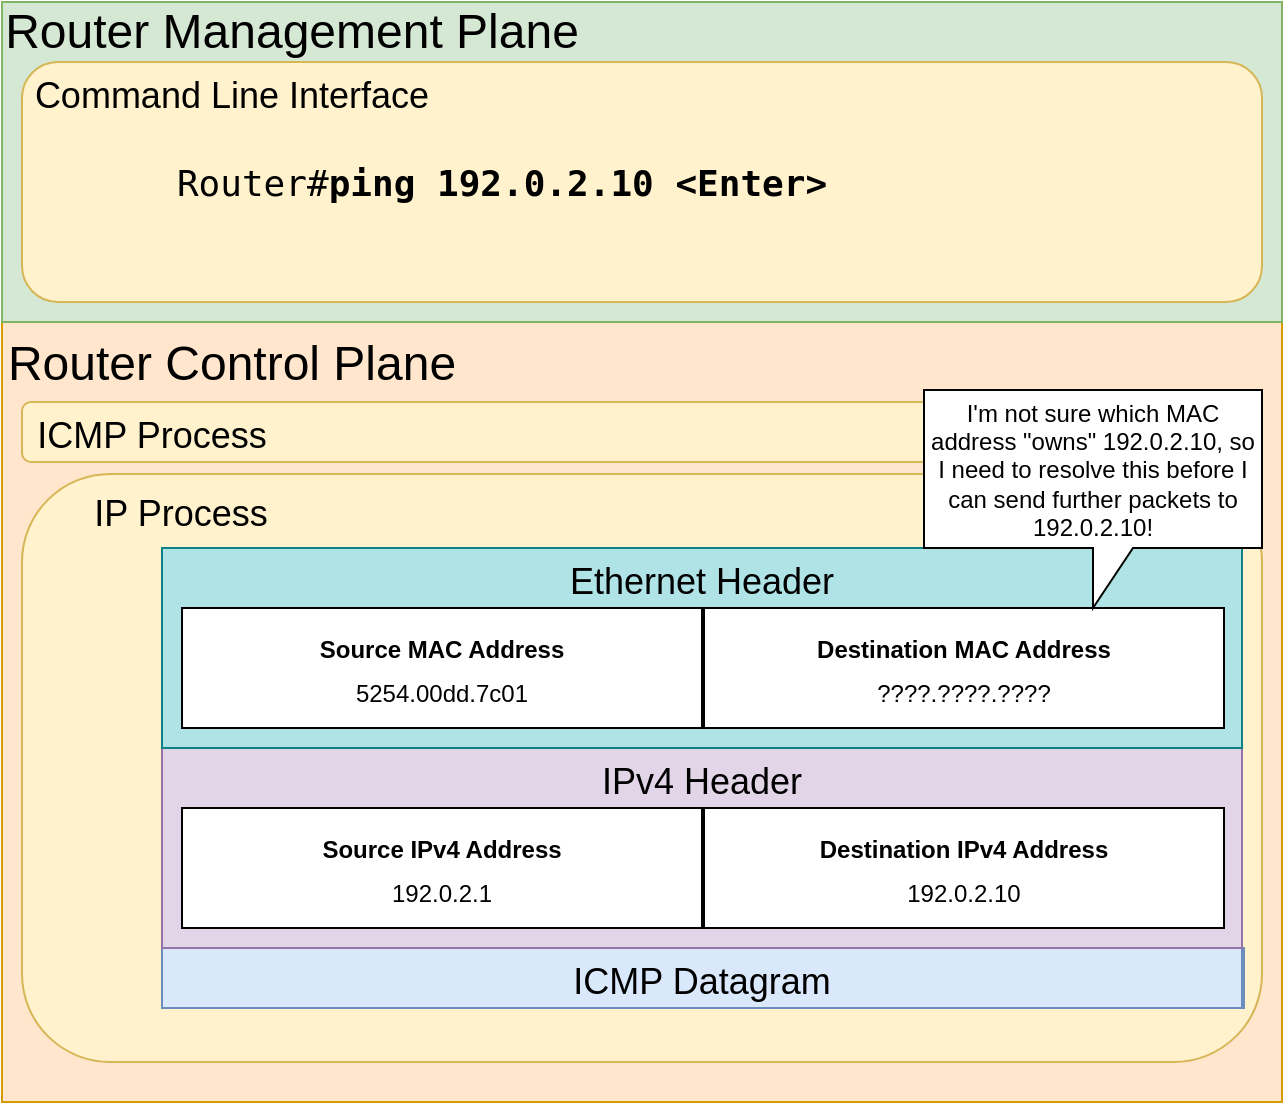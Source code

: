 <mxfile version="17.5.0" type="device"><diagram id="vD8LJD7Necz1GaNtLMnJ" name="Page-1"><mxGraphModel dx="780" dy="1112" grid="1" gridSize="10" guides="1" tooltips="1" connect="1" arrows="1" fold="1" page="1" pageScale="1" pageWidth="850" pageHeight="1100" math="0" shadow="0"><root><mxCell id="0"/><mxCell id="1" parent="0"/><mxCell id="orCWYUkdT0dOaSly7INw-5" value="" style="rounded=0;whiteSpace=wrap;html=1;fontSize=24;fillColor=#ffe6cc;strokeColor=#d79b00;" parent="1" vertex="1"><mxGeometry x="119" y="200" width="640" height="390" as="geometry"/></mxCell><mxCell id="orCWYUkdT0dOaSly7INw-2" value="" style="rounded=1;whiteSpace=wrap;html=1;fillColor=#fff2cc;strokeColor=#d6b656;" parent="1" vertex="1"><mxGeometry x="129" y="240" width="620" height="30" as="geometry"/></mxCell><mxCell id="orCWYUkdT0dOaSly7INw-3" value="&lt;font style=&quot;font-size: 24px&quot;&gt;Router Control Plane&lt;/font&gt;" style="text;html=1;strokeColor=none;fillColor=none;align=center;verticalAlign=middle;whiteSpace=wrap;rounded=0;" parent="1" vertex="1"><mxGeometry x="119" y="206" width="230" height="30" as="geometry"/></mxCell><mxCell id="orCWYUkdT0dOaSly7INw-4" value="&lt;font style=&quot;font-size: 18px&quot;&gt;ICMP Process&lt;/font&gt;" style="text;html=1;strokeColor=none;fillColor=none;align=center;verticalAlign=middle;whiteSpace=wrap;rounded=0;fontSize=24;" parent="1" vertex="1"><mxGeometry x="129" y="240" width="130" height="30" as="geometry"/></mxCell><mxCell id="orCWYUkdT0dOaSly7INw-14" value="" style="rounded=0;whiteSpace=wrap;html=1;fontSize=12;fillColor=#d5e8d4;strokeColor=#82b366;" parent="1" vertex="1"><mxGeometry x="119" y="40" width="640" height="160" as="geometry"/></mxCell><mxCell id="orCWYUkdT0dOaSly7INw-15" value="&lt;font style=&quot;font-size: 24px&quot;&gt;Router Management Plane&lt;/font&gt;" style="text;html=1;strokeColor=none;fillColor=none;align=center;verticalAlign=middle;whiteSpace=wrap;rounded=0;" parent="1" vertex="1"><mxGeometry x="119" y="40" width="290" height="30" as="geometry"/></mxCell><mxCell id="orCWYUkdT0dOaSly7INw-16" value="" style="rounded=1;whiteSpace=wrap;html=1;fillColor=#fff2cc;strokeColor=#d6b656;" parent="1" vertex="1"><mxGeometry x="129" y="70" width="620" height="120" as="geometry"/></mxCell><mxCell id="orCWYUkdT0dOaSly7INw-17" value="&lt;font style=&quot;font-size: 18px&quot;&gt;Command Line Interface&lt;/font&gt;" style="text;html=1;strokeColor=none;fillColor=none;align=center;verticalAlign=middle;whiteSpace=wrap;rounded=0;fontSize=24;" parent="1" vertex="1"><mxGeometry x="129" y="70" width="210" height="30" as="geometry"/></mxCell><mxCell id="orCWYUkdT0dOaSly7INw-18" value="&lt;pre style=&quot;font-size: 18px&quot;&gt;Router#&lt;b&gt;ping 192.0.2.10 &amp;lt;Enter&amp;gt;&lt;/b&gt;&lt;/pre&gt;" style="text;html=1;strokeColor=none;fillColor=none;align=center;verticalAlign=middle;whiteSpace=wrap;rounded=0;fontSize=18;" parent="1" vertex="1"><mxGeometry x="209" y="115" width="320" height="30" as="geometry"/></mxCell><mxCell id="orCWYUkdT0dOaSly7INw-19" value="" style="shape=image;html=1;verticalAlign=top;verticalLabelPosition=bottom;labelBackgroundColor=#ffffff;imageAspect=0;aspect=fixed;image=https://cdn1.iconfinder.com/data/icons/ionicons-sharp-vol-2/512/terminal-sharp-128.png;fontSize=18;" parent="1" vertex="1"><mxGeometry x="139" y="100" width="70" height="70" as="geometry"/></mxCell><mxCell id="ZsKZ8jACBEmEpYKbjipr-1" value="" style="rounded=1;whiteSpace=wrap;html=1;fillColor=#fff2cc;strokeColor=#d6b656;" vertex="1" parent="1"><mxGeometry x="129" y="276" width="620" height="294" as="geometry"/></mxCell><mxCell id="ZsKZ8jACBEmEpYKbjipr-2" value="&lt;font style=&quot;font-size: 18px&quot;&gt;IP Process&lt;/font&gt;" style="text;html=1;strokeColor=none;fillColor=none;align=center;verticalAlign=middle;whiteSpace=wrap;rounded=0;fontSize=24;" vertex="1" parent="1"><mxGeometry x="153" y="279" width="111" height="30" as="geometry"/></mxCell><mxCell id="ZsKZ8jACBEmEpYKbjipr-3" value="" style="rounded=0;whiteSpace=wrap;html=1;fillColor=#dae8fc;strokeColor=#6c8ebf;" vertex="1" parent="1"><mxGeometry x="199" y="513" width="541" height="30" as="geometry"/></mxCell><mxCell id="ZsKZ8jACBEmEpYKbjipr-4" value="&lt;font style=&quot;font-size: 18px&quot;&gt;ICMP Datagram&lt;/font&gt;" style="text;html=1;strokeColor=#6c8ebf;fillColor=#dae8fc;align=center;verticalAlign=middle;whiteSpace=wrap;rounded=0;fontSize=24;" vertex="1" parent="1"><mxGeometry x="199" y="513" width="540" height="30" as="geometry"/></mxCell><mxCell id="ZsKZ8jACBEmEpYKbjipr-5" value="" style="rounded=0;whiteSpace=wrap;html=1;fontSize=12;fillColor=#e1d5e7;strokeColor=#9673a6;" vertex="1" parent="1"><mxGeometry x="199" y="413" width="540" height="100" as="geometry"/></mxCell><mxCell id="ZsKZ8jACBEmEpYKbjipr-6" value="&lt;font style=&quot;font-size: 12px&quot;&gt;&lt;b&gt;Source IPv4 Address&lt;/b&gt;&lt;br&gt;192.0.2.1&lt;br&gt;&lt;/font&gt;" style="rounded=0;whiteSpace=wrap;html=1;fontSize=18;" vertex="1" parent="1"><mxGeometry x="209" y="443" width="260" height="60" as="geometry"/></mxCell><mxCell id="ZsKZ8jACBEmEpYKbjipr-12" value="&lt;font style=&quot;font-size: 18px&quot;&gt;IPv4 Header&lt;/font&gt;" style="text;html=1;strokeColor=none;fillColor=none;align=center;verticalAlign=middle;whiteSpace=wrap;rounded=0;fontSize=24;" vertex="1" parent="1"><mxGeometry x="199" y="413" width="540" height="30" as="geometry"/></mxCell><mxCell id="ZsKZ8jACBEmEpYKbjipr-13" value="&lt;font style=&quot;font-size: 12px&quot;&gt;&lt;b&gt;Destination IPv4 Address&lt;/b&gt;&lt;br&gt;192.0.2.10&lt;br&gt;&lt;/font&gt;" style="rounded=0;whiteSpace=wrap;html=1;fontSize=18;" vertex="1" parent="1"><mxGeometry x="470" y="443" width="260" height="60" as="geometry"/></mxCell><mxCell id="ZsKZ8jACBEmEpYKbjipr-16" value="" style="rounded=0;whiteSpace=wrap;html=1;fontSize=12;fillColor=#b0e3e6;strokeColor=#0e8088;" vertex="1" parent="1"><mxGeometry x="199" y="313" width="540" height="100" as="geometry"/></mxCell><mxCell id="ZsKZ8jACBEmEpYKbjipr-17" value="&lt;font style=&quot;font-size: 12px&quot;&gt;&lt;b&gt;Source MAC Address&lt;/b&gt;&lt;br&gt;5254.00dd.7c01&lt;br&gt;&lt;/font&gt;" style="rounded=0;whiteSpace=wrap;html=1;fontSize=18;" vertex="1" parent="1"><mxGeometry x="209" y="343" width="260" height="60" as="geometry"/></mxCell><mxCell id="ZsKZ8jACBEmEpYKbjipr-18" value="&lt;font style=&quot;font-size: 18px&quot;&gt;Ethernet Header&lt;/font&gt;" style="text;html=1;strokeColor=none;fillColor=none;align=center;verticalAlign=middle;whiteSpace=wrap;rounded=0;fontSize=24;" vertex="1" parent="1"><mxGeometry x="199" y="313" width="540" height="30" as="geometry"/></mxCell><mxCell id="ZsKZ8jACBEmEpYKbjipr-19" value="&lt;font style=&quot;font-size: 12px&quot;&gt;&lt;b&gt;Destination MAC Address&lt;/b&gt;&lt;br&gt;????.????.????&lt;br&gt;&lt;/font&gt;" style="rounded=0;whiteSpace=wrap;html=1;fontSize=18;" vertex="1" parent="1"><mxGeometry x="470" y="343" width="260" height="60" as="geometry"/></mxCell><mxCell id="ZsKZ8jACBEmEpYKbjipr-20" value="I'm not sure which MAC address &quot;owns&quot; 192.0.2.10, so I need to resolve this before I can send further packets to 192.0.2.10!" style="shape=callout;whiteSpace=wrap;html=1;perimeter=calloutPerimeter;" vertex="1" parent="1"><mxGeometry x="580" y="234" width="169" height="109" as="geometry"/></mxCell></root></mxGraphModel></diagram></mxfile>